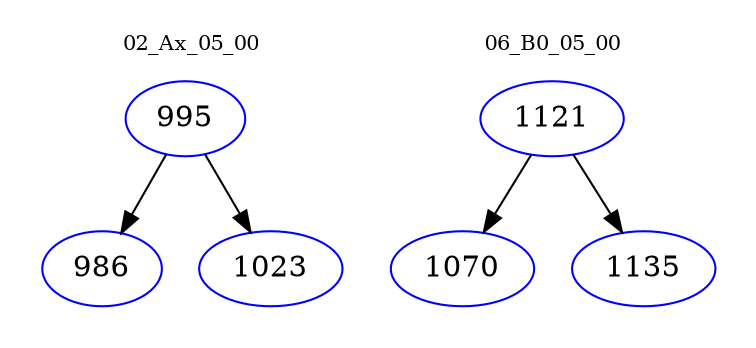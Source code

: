 digraph{
subgraph cluster_0 {
color = white
label = "02_Ax_05_00";
fontsize=10;
T0_995 [label="995", color="blue"]
T0_995 -> T0_986 [color="black"]
T0_986 [label="986", color="blue"]
T0_995 -> T0_1023 [color="black"]
T0_1023 [label="1023", color="blue"]
}
subgraph cluster_1 {
color = white
label = "06_B0_05_00";
fontsize=10;
T1_1121 [label="1121", color="blue"]
T1_1121 -> T1_1070 [color="black"]
T1_1070 [label="1070", color="blue"]
T1_1121 -> T1_1135 [color="black"]
T1_1135 [label="1135", color="blue"]
}
}
